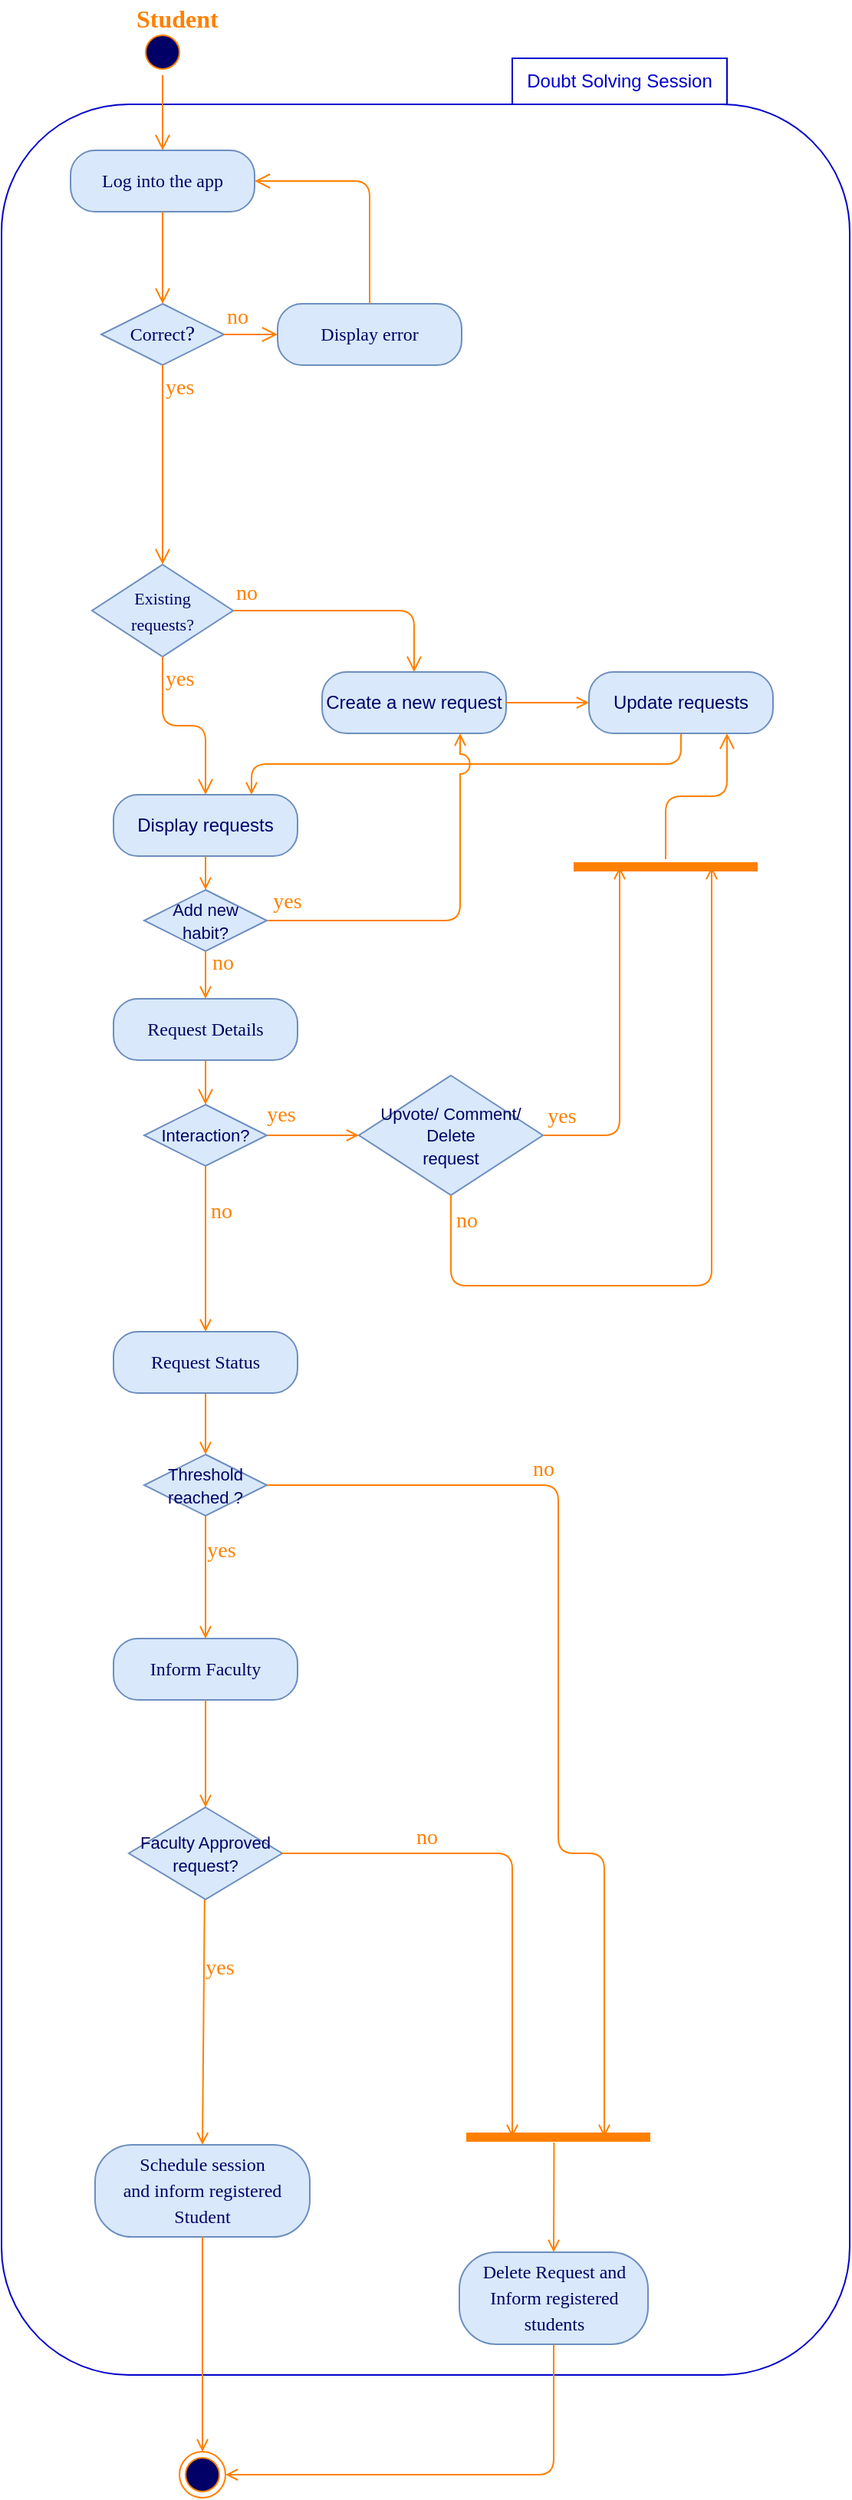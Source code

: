<mxfile version="15.7.0" type="device"><diagram id="c353e689-cc48-0f55-8438-535c399423fd" name="Page-1"><mxGraphModel dx="3177" dy="1234" grid="1" gridSize="10" guides="1" tooltips="1" connect="1" arrows="1" fold="1" page="1" pageScale="1" pageWidth="850" pageHeight="1100" math="0" shadow="0"><root><mxCell id="0"/><mxCell id="1" parent="0"/><mxCell id="l4pq83Pc_AAKc8T5aeOR-22" value="" style="rounded=1;whiteSpace=wrap;html=1;fillColor=#FFFFFF;fontColor=#0000CC;strokeColor=#0000CC;" vertex="1" parent="1"><mxGeometry x="47" y="100" width="553" height="1480" as="geometry"/></mxCell><mxCell id="733bdf411f744d5c-1" value="" style="ellipse;html=1;shape=startState;fillColor=#000066;strokeColor=#FF8000;fontFamily=Tahoma;fontSize=14;fontColor=#FF8000;" parent="1" vertex="1"><mxGeometry x="137" y="51" width="30" height="30" as="geometry"/></mxCell><mxCell id="733bdf411f744d5c-2" value="" style="edgeStyle=orthogonalEdgeStyle;html=1;verticalAlign=bottom;endArrow=open;endSize=8;strokeColor=#FF8000;fontFamily=Tahoma;fontSize=14;fontColor=#FF8000;entryX=0.5;entryY=0;" parent="1" source="733bdf411f744d5c-1" target="733bdf411f744d5c-3" edge="1"><mxGeometry relative="1" as="geometry"><mxPoint x="152" y="151" as="targetPoint"/><Array as="points"/></mxGeometry></mxCell><mxCell id="733bdf411f744d5c-3" value="&lt;font style=&quot;font-size: 12px&quot;&gt;Log into the app&lt;/font&gt;" style="rounded=1;whiteSpace=wrap;html=1;arcSize=40;fillColor=#dae8fc;strokeColor=#6c8ebf;fontFamily=Tahoma;fontSize=14;fontColor=#000066;" parent="1" vertex="1"><mxGeometry x="92" y="130" width="120" height="40" as="geometry"/></mxCell><mxCell id="733bdf411f744d5c-4" value="" style="edgeStyle=orthogonalEdgeStyle;html=1;verticalAlign=bottom;endArrow=open;endSize=8;strokeColor=#FF8000;fontFamily=Tahoma;fontSize=14;fontColor=#FF8000;entryX=0.5;entryY=0;" parent="1" source="733bdf411f744d5c-3" target="733bdf411f744d5c-5" edge="1"><mxGeometry relative="1" as="geometry"><mxPoint x="152" y="230" as="targetPoint"/><Array as="points"><mxPoint x="152" y="210"/><mxPoint x="152" y="210"/></Array></mxGeometry></mxCell><mxCell id="733bdf411f744d5c-5" value="&lt;font style=&quot;font-size: 12px&quot;&gt;Correct&lt;/font&gt;?" style="rhombus;whiteSpace=wrap;html=1;fillColor=#dae8fc;strokeColor=#6c8ebf;fontFamily=Tahoma;fontSize=14;fontColor=#000066;" parent="1" vertex="1"><mxGeometry x="112" y="230" width="80" height="40" as="geometry"/></mxCell><mxCell id="733bdf411f744d5c-6" value="no" style="edgeStyle=orthogonalEdgeStyle;html=1;align=left;verticalAlign=bottom;endArrow=open;endSize=8;strokeColor=#FF8000;fontFamily=Tahoma;fontSize=14;fontColor=#FF8000;entryX=0;entryY=0.5;" parent="1" source="733bdf411f744d5c-5" target="733bdf411f744d5c-9" edge="1"><mxGeometry x="-1" relative="1" as="geometry"><mxPoint x="282" y="250" as="targetPoint"/><Array as="points"/></mxGeometry></mxCell><mxCell id="733bdf411f744d5c-7" value="yes" style="edgeStyle=orthogonalEdgeStyle;html=1;align=left;verticalAlign=top;endArrow=open;endSize=8;strokeColor=#FF8000;fontFamily=Tahoma;fontSize=14;fontColor=#FF8000;entryX=0.5;entryY=0;" parent="1" source="733bdf411f744d5c-5" target="733bdf411f744d5c-11" edge="1"><mxGeometry x="-1" relative="1" as="geometry"><mxPoint x="152" y="330" as="targetPoint"/><Array as="points"/><mxPoint as="offset"/></mxGeometry></mxCell><mxCell id="733bdf411f744d5c-9" value="&lt;font style=&quot;font-size: 12px&quot;&gt;Display error&lt;/font&gt;" style="rounded=1;whiteSpace=wrap;html=1;arcSize=40;fillColor=#dae8fc;strokeColor=#6c8ebf;fontFamily=Tahoma;fontSize=14;fontColor=#000066;" parent="1" vertex="1"><mxGeometry x="227" y="230" width="120" height="40" as="geometry"/></mxCell><mxCell id="733bdf411f744d5c-10" value="" style="edgeStyle=orthogonalEdgeStyle;html=1;verticalAlign=bottom;endArrow=open;endSize=8;strokeColor=#FF8000;fontFamily=Tahoma;fontSize=14;fontColor=#FF8000;entryX=1;entryY=0.5;exitX=0.5;exitY=0;" parent="1" source="733bdf411f744d5c-9" target="733bdf411f744d5c-3" edge="1"><mxGeometry relative="1" as="geometry"><mxPoint x="342" y="330" as="targetPoint"/><Array as="points"><mxPoint x="287" y="150"/></Array></mxGeometry></mxCell><mxCell id="733bdf411f744d5c-11" value="&lt;font style=&quot;font-size: 11px&quot;&gt;Existing &lt;br&gt;requests?&lt;/font&gt;" style="rhombus;whiteSpace=wrap;html=1;fillColor=#dae8fc;strokeColor=#6c8ebf;fontFamily=Tahoma;fontSize=14;fontColor=#000066;" parent="1" vertex="1"><mxGeometry x="106" y="400" width="92" height="60" as="geometry"/></mxCell><mxCell id="733bdf411f744d5c-12" value="no" style="edgeStyle=orthogonalEdgeStyle;html=1;align=left;verticalAlign=bottom;endArrow=open;endSize=8;strokeColor=#FF8000;fontFamily=Tahoma;fontSize=14;fontColor=#FF8000;" parent="1" source="733bdf411f744d5c-11" target="733bdf411f744d5c-16" edge="1"><mxGeometry x="-1" relative="1" as="geometry"><mxPoint x="300" y="520" as="targetPoint"/></mxGeometry></mxCell><mxCell id="733bdf411f744d5c-13" value="yes" style="edgeStyle=orthogonalEdgeStyle;html=1;align=left;verticalAlign=top;endArrow=open;endSize=8;strokeColor=#FF8000;fontFamily=Tahoma;fontSize=14;fontColor=#FF8000;entryX=0.5;entryY=0;" parent="1" source="733bdf411f744d5c-11" target="733bdf411f744d5c-19" edge="1"><mxGeometry x="-1" relative="1" as="geometry"><mxPoint x="180" y="600" as="targetPoint"/><Array as="points"/></mxGeometry></mxCell><mxCell id="733bdf411f744d5c-14" value="&lt;font style=&quot;font-size: 16px&quot; color=&quot;#ff8000&quot;&gt;&lt;b&gt;Student&lt;/b&gt;&lt;/font&gt;" style="text;html=1;resizable=0;points=[];autosize=1;align=left;verticalAlign=top;spacingTop=-4;fontSize=14;fontFamily=Tahoma;fontColor=#000066;" parent="1" vertex="1"><mxGeometry x="133" y="32" width="80" height="20" as="geometry"/></mxCell><mxCell id="733bdf411f744d5c-16" value="Create a new request" style="rounded=1;whiteSpace=wrap;html=1;arcSize=40;fillColor=#dae8fc;strokeColor=#6c8ebf;fontColor=#000066;" parent="1" vertex="1"><mxGeometry x="256" y="470" width="120" height="40" as="geometry"/></mxCell><mxCell id="733bdf411f744d5c-19" value="Display requests" style="rounded=1;whiteSpace=wrap;html=1;arcSize=40;fillColor=#dae8fc;strokeColor=#6c8ebf;fontColor=#000066;" parent="1" vertex="1"><mxGeometry x="120" y="550" width="120" height="40" as="geometry"/></mxCell><mxCell id="733bdf411f744d5c-23" style="edgeStyle=none;rounded=0;html=1;exitX=0.5;exitY=1;startArrow=none;startFill=0;endArrow=open;endFill=0;jettySize=auto;orthogonalLoop=1;fontFamily=Tahoma;fontSize=14;fontColor=#000066;strokeColor=#FF8000;" parent="1" source="733bdf411f744d5c-19" target="733bdf411f744d5c-24" edge="1"><mxGeometry relative="1" as="geometry"><mxPoint x="180" y="620" as="targetPoint"/></mxGeometry></mxCell><mxCell id="733bdf411f744d5c-24" value="&lt;font style=&quot;font-size: 11px&quot;&gt;Add new &lt;br&gt;habit?&lt;/font&gt;" style="rhombus;whiteSpace=wrap;html=1;fillColor=#dae8fc;strokeColor=#6c8ebf;fontColor=#000066;" parent="1" vertex="1"><mxGeometry x="140" y="612" width="80" height="40" as="geometry"/></mxCell><mxCell id="733bdf411f744d5c-25" style="edgeStyle=none;rounded=1;html=1;exitX=0.5;exitY=1;entryX=0.75;entryY=0;startArrow=none;startFill=0;endArrow=open;endFill=0;jettySize=auto;orthogonalLoop=1;strokeColor=#FF8000;fontFamily=Tahoma;fontSize=14;fontColor=#000066;jumpStyle=arc;jumpSize=13;" parent="1" source="733bdf411f744d5c-31" target="733bdf411f744d5c-19" edge="1"><mxGeometry relative="1" as="geometry"><Array as="points"><mxPoint x="490" y="530"/><mxPoint x="210" y="530"/></Array></mxGeometry></mxCell><mxCell id="733bdf411f744d5c-26" style="edgeStyle=none;rounded=1;html=1;exitX=1;exitY=0.5;entryX=0.75;entryY=1;startArrow=none;startFill=0;endArrow=open;endFill=0;jettySize=auto;orthogonalLoop=1;strokeColor=#FF8000;fontFamily=Tahoma;fontSize=14;fontColor=#000066;jumpStyle=arc;jumpSize=13;" parent="1" source="733bdf411f744d5c-24" target="733bdf411f744d5c-16" edge="1"><mxGeometry relative="1" as="geometry"><Array as="points"><mxPoint x="346" y="632"/></Array></mxGeometry></mxCell><mxCell id="733bdf411f744d5c-27" value="&lt;font color=&quot;#ff8000&quot;&gt;yes&lt;/font&gt;" style="text;html=1;resizable=0;points=[];align=center;verticalAlign=middle;labelBackgroundColor=#ffffff;fontSize=14;fontFamily=Tahoma;fontColor=#000066;" parent="733bdf411f744d5c-26" vertex="1" connectable="0"><mxGeometry x="-0.839" y="-1" relative="1" as="geometry"><mxPoint x="-7" y="-13" as="offset"/></mxGeometry></mxCell><mxCell id="733bdf411f744d5c-28" style="edgeStyle=none;rounded=1;html=1;exitX=0.5;exitY=1;startArrow=none;startFill=0;endArrow=open;endFill=0;jettySize=auto;orthogonalLoop=1;strokeColor=#FF8000;fontFamily=Tahoma;fontSize=14;fontColor=#000066;entryX=0.5;entryY=0;" parent="1" source="733bdf411f744d5c-24" target="733bdf411f744d5c-50" edge="1"><mxGeometry relative="1" as="geometry"><mxPoint x="180" y="680" as="targetPoint"/></mxGeometry></mxCell><mxCell id="733bdf411f744d5c-32" value="&lt;font color=&quot;#ff8000&quot;&gt;no&lt;/font&gt;" style="text;html=1;resizable=0;points=[];align=center;verticalAlign=middle;labelBackgroundColor=#ffffff;fontSize=14;fontFamily=Tahoma;fontColor=#000066;" parent="733bdf411f744d5c-28" vertex="1" connectable="0"><mxGeometry x="0.077" y="-1" relative="1" as="geometry"><mxPoint x="12" y="-9" as="offset"/></mxGeometry></mxCell><mxCell id="733bdf411f744d5c-29" value="&lt;font style=&quot;font-size: 11px&quot;&gt;Interaction?&lt;/font&gt;" style="rhombus;whiteSpace=wrap;html=1;fillColor=#dae8fc;strokeColor=#6c8ebf;fontColor=#000066;" parent="1" vertex="1"><mxGeometry x="140" y="752" width="80" height="40" as="geometry"/></mxCell><mxCell id="733bdf411f744d5c-30" style="edgeStyle=none;rounded=1;html=1;exitX=1;exitY=0.5;startArrow=none;startFill=0;endArrow=open;endFill=0;jettySize=auto;orthogonalLoop=1;strokeColor=#FF8000;fontFamily=Tahoma;fontSize=14;fontColor=#000066;entryX=0;entryY=0.5;" parent="1" source="733bdf411f744d5c-16" target="733bdf411f744d5c-31" edge="1"><mxGeometry relative="1" as="geometry"><mxPoint x="420" y="490" as="targetPoint"/></mxGeometry></mxCell><mxCell id="733bdf411f744d5c-31" value="Update requests" style="rounded=1;whiteSpace=wrap;html=1;arcSize=40;fillColor=#dae8fc;strokeColor=#6c8ebf;fontColor=#000066;" parent="1" vertex="1"><mxGeometry x="430" y="470" width="120" height="40" as="geometry"/></mxCell><mxCell id="733bdf411f744d5c-38" value="&lt;span style=&quot;font-size: 11px&quot;&gt;Upvote/ Comment/ Delete&lt;br&gt;request&lt;/span&gt;" style="rhombus;whiteSpace=wrap;html=1;fillColor=#dae8fc;strokeColor=#6c8ebf;fontColor=#000066;" parent="1" vertex="1"><mxGeometry x="280" y="733" width="120" height="78" as="geometry"/></mxCell><mxCell id="733bdf411f744d5c-33" value="&lt;font color=&quot;#ff8000&quot;&gt;no&lt;/font&gt;" style="edgeStyle=none;rounded=1;jumpStyle=arc;jumpSize=13;html=1;exitX=0.5;exitY=1;startArrow=none;startFill=0;endArrow=open;endFill=0;jettySize=auto;orthogonalLoop=1;strokeColor=#FF8000;fontFamily=Tahoma;fontSize=14;fontColor=#000066;entryX=0.5;entryY=0;entryDx=0;entryDy=0;" parent="1" source="733bdf411f744d5c-29" target="l4pq83Pc_AAKc8T5aeOR-3" edge="1"><mxGeometry x="-0.442" y="10" relative="1" as="geometry"><mxPoint x="180" y="812" as="targetPoint"/><Array as="points"/><mxPoint as="offset"/></mxGeometry></mxCell><mxCell id="733bdf411f744d5c-34" value="" style="ellipse;html=1;shape=endState;fillColor=#000066;strokeColor=#FF8000;" parent="1" vertex="1"><mxGeometry x="163" y="1630" width="30" height="30" as="geometry"/></mxCell><mxCell id="733bdf411f744d5c-39" value="" style="edgeStyle=none;rounded=1;jumpStyle=arc;jumpSize=13;html=1;startArrow=none;startFill=0;endArrow=open;endFill=0;jettySize=auto;orthogonalLoop=1;strokeColor=#FF8000;fontFamily=Tahoma;fontSize=14;fontColor=#000066;" parent="1" source="733bdf411f744d5c-29" target="733bdf411f744d5c-38" edge="1"><mxGeometry relative="1" as="geometry"/></mxCell><mxCell id="733bdf411f744d5c-40" value="&lt;font color=&quot;#ff8000&quot;&gt;yes&lt;/font&gt;" style="text;html=1;resizable=0;points=[];align=center;verticalAlign=middle;labelBackgroundColor=#ffffff;fontSize=14;fontFamily=Tahoma;fontColor=#000066;" parent="733bdf411f744d5c-39" vertex="1" connectable="0"><mxGeometry x="-0.65" relative="1" as="geometry"><mxPoint x="-2" y="-13" as="offset"/></mxGeometry></mxCell><mxCell id="733bdf411f744d5c-43" value="" style="shape=line;html=1;strokeWidth=6;strokeColor=#FF8000;fontFamily=Tahoma;fontSize=14;fontColor=#000066;" parent="1" vertex="1"><mxGeometry x="420" y="592" width="120" height="10" as="geometry"/></mxCell><mxCell id="733bdf411f744d5c-44" value="" style="edgeStyle=orthogonalEdgeStyle;html=1;verticalAlign=bottom;endArrow=open;endSize=8;strokeColor=#FF8000;fontFamily=Tahoma;fontSize=14;fontColor=#000066;entryX=0.75;entryY=1;" parent="1" source="733bdf411f744d5c-43" target="733bdf411f744d5c-31" edge="1"><mxGeometry relative="1" as="geometry"><mxPoint x="520" y="672" as="targetPoint"/><Array as="points"/></mxGeometry></mxCell><mxCell id="733bdf411f744d5c-45" style="edgeStyle=none;rounded=1;jumpStyle=arc;jumpSize=13;html=1;exitX=1;exitY=0.5;entryX=0.25;entryY=0.5;entryPerimeter=0;startArrow=none;startFill=0;endArrow=open;endFill=0;jettySize=auto;orthogonalLoop=1;strokeColor=#FF8000;fontFamily=Tahoma;fontSize=14;fontColor=#000066;" parent="1" source="733bdf411f744d5c-38" target="733bdf411f744d5c-43" edge="1"><mxGeometry relative="1" as="geometry"><Array as="points"><mxPoint x="450" y="772"/></Array></mxGeometry></mxCell><mxCell id="733bdf411f744d5c-52" value="&lt;font color=&quot;#ff8000&quot;&gt;yes&lt;/font&gt;" style="text;html=1;resizable=0;points=[];align=center;verticalAlign=middle;labelBackgroundColor=#ffffff;fontSize=14;fontFamily=Tahoma;fontColor=#000066;" parent="733bdf411f744d5c-45" vertex="1" connectable="0"><mxGeometry x="-0.869" relative="1" as="geometry"><mxPoint x="-3" y="-12" as="offset"/></mxGeometry></mxCell><mxCell id="733bdf411f744d5c-46" value="&lt;font color=&quot;#ff8000&quot;&gt;no&lt;/font&gt;" style="edgeStyle=none;rounded=1;jumpStyle=arc;jumpSize=13;html=1;exitX=0.5;exitY=1;entryX=0.75;entryY=0.5;entryPerimeter=0;startArrow=none;startFill=0;endArrow=open;endFill=0;jettySize=auto;orthogonalLoop=1;strokeColor=#FF8000;fontFamily=Tahoma;fontSize=14;fontColor=#000066;" parent="1" source="733bdf411f744d5c-38" target="733bdf411f744d5c-43" edge="1"><mxGeometry x="-0.933" y="10" relative="1" as="geometry"><Array as="points"><mxPoint x="340" y="870"/><mxPoint x="510" y="870"/></Array><mxPoint as="offset"/></mxGeometry></mxCell><mxCell id="733bdf411f744d5c-50" value="&lt;font style=&quot;font-size: 12px&quot;&gt;Request Details&lt;/font&gt;" style="rounded=1;whiteSpace=wrap;html=1;arcSize=40;fillColor=#dae8fc;strokeColor=#6c8ebf;fontFamily=Tahoma;fontSize=14;fontColor=#000066;" parent="1" vertex="1"><mxGeometry x="120" y="683" width="120" height="40" as="geometry"/></mxCell><mxCell id="733bdf411f744d5c-51" value="" style="edgeStyle=orthogonalEdgeStyle;html=1;verticalAlign=bottom;endArrow=open;endSize=8;strokeColor=#FF8000;fontFamily=Tahoma;fontSize=14;fontColor=#000066;entryX=0.5;entryY=0;" parent="1" source="733bdf411f744d5c-50" target="733bdf411f744d5c-29" edge="1"><mxGeometry relative="1" as="geometry"><mxPoint x="140" y="740" as="targetPoint"/><Array as="points"/></mxGeometry></mxCell><mxCell id="l4pq83Pc_AAKc8T5aeOR-1" value="&lt;font style=&quot;font-size: 11px&quot;&gt;Threshold reached ?&lt;/font&gt;" style="rhombus;whiteSpace=wrap;html=1;fillColor=#dae8fc;strokeColor=#6c8ebf;fontColor=#000066;" vertex="1" parent="1"><mxGeometry x="140" y="980" width="80" height="40" as="geometry"/></mxCell><mxCell id="l4pq83Pc_AAKc8T5aeOR-2" value="" style="edgeStyle=none;rounded=1;jumpStyle=arc;jumpSize=13;html=1;startArrow=none;startFill=0;endArrow=open;endFill=0;jettySize=auto;orthogonalLoop=1;strokeColor=#FF8000;fontFamily=Tahoma;fontSize=14;fontColor=#000066;entryX=0.5;entryY=0;entryDx=0;entryDy=0;exitX=0.5;exitY=1;exitDx=0;exitDy=0;" edge="1" parent="1" source="l4pq83Pc_AAKc8T5aeOR-3" target="l4pq83Pc_AAKc8T5aeOR-1"><mxGeometry x="-0.442" y="10" relative="1" as="geometry"><mxPoint x="187.075" y="1260.0" as="targetPoint"/><Array as="points"/><mxPoint as="offset"/><mxPoint x="250" y="910" as="sourcePoint"/></mxGeometry></mxCell><mxCell id="l4pq83Pc_AAKc8T5aeOR-3" value="&lt;font style=&quot;font-size: 12px&quot;&gt;Request Status&lt;/font&gt;" style="rounded=1;whiteSpace=wrap;html=1;arcSize=40;fillColor=#dae8fc;strokeColor=#6c8ebf;fontFamily=Tahoma;fontSize=14;fontColor=#000066;" vertex="1" parent="1"><mxGeometry x="120" y="900" width="120" height="40" as="geometry"/></mxCell><mxCell id="l4pq83Pc_AAKc8T5aeOR-4" value="&lt;font style=&quot;font-size: 12px&quot;&gt;Delete Request and Inform registered students&lt;/font&gt;" style="rounded=1;whiteSpace=wrap;html=1;arcSize=40;fillColor=#dae8fc;strokeColor=#6c8ebf;fontFamily=Tahoma;fontSize=14;fontColor=#000066;" vertex="1" parent="1"><mxGeometry x="345.5" y="1500" width="123" height="60" as="geometry"/></mxCell><mxCell id="l4pq83Pc_AAKc8T5aeOR-5" value="&lt;font color=&quot;#ff8000&quot;&gt;no&lt;/font&gt;" style="edgeStyle=none;rounded=1;jumpStyle=arc;jumpSize=13;html=1;startArrow=none;startFill=0;endArrow=open;endFill=0;jettySize=auto;orthogonalLoop=1;strokeColor=#FF8000;fontFamily=Tahoma;fontSize=14;fontColor=#000066;exitX=1;exitY=0.5;exitDx=0;exitDy=0;entryX=0.75;entryY=0.5;entryDx=0;entryDy=0;entryPerimeter=0;" edge="1" parent="1" source="l4pq83Pc_AAKc8T5aeOR-1" target="l4pq83Pc_AAKc8T5aeOR-16"><mxGeometry x="-0.442" y="10" relative="1" as="geometry"><mxPoint x="190" y="990" as="targetPoint"/><Array as="points"><mxPoint x="410" y="1000"/><mxPoint x="410" y="1240"/><mxPoint x="440" y="1240"/></Array><mxPoint as="offset"/><mxPoint x="190" y="950" as="sourcePoint"/></mxGeometry></mxCell><mxCell id="l4pq83Pc_AAKc8T5aeOR-6" value="" style="edgeStyle=none;rounded=1;jumpStyle=arc;jumpSize=13;html=1;startArrow=none;startFill=0;endArrow=open;endFill=0;jettySize=auto;orthogonalLoop=1;strokeColor=#FF8000;fontFamily=Tahoma;fontSize=14;fontColor=#000066;entryX=1;entryY=0.5;entryDx=0;entryDy=0;exitX=0.5;exitY=1;exitDx=0;exitDy=0;" edge="1" parent="1" source="l4pq83Pc_AAKc8T5aeOR-4" target="733bdf411f744d5c-34"><mxGeometry x="-0.442" y="10" relative="1" as="geometry"><mxPoint x="421" y="1510" as="targetPoint"/><Array as="points"><mxPoint x="407" y="1645"/></Array><mxPoint as="offset"/><mxPoint x="407.0" y="1630" as="sourcePoint"/></mxGeometry></mxCell><mxCell id="l4pq83Pc_AAKc8T5aeOR-8" value="&lt;span style=&quot;font-size: 12px&quot;&gt;Inform Faculty&lt;/span&gt;" style="rounded=1;whiteSpace=wrap;html=1;arcSize=40;fillColor=#dae8fc;strokeColor=#6c8ebf;fontFamily=Tahoma;fontSize=14;fontColor=#000066;" vertex="1" parent="1"><mxGeometry x="120" y="1100" width="120" height="40" as="geometry"/></mxCell><mxCell id="l4pq83Pc_AAKc8T5aeOR-9" value="&lt;font color=&quot;#ff8000&quot;&gt;yes&lt;/font&gt;" style="edgeStyle=none;rounded=1;jumpStyle=arc;jumpSize=13;html=1;startArrow=none;startFill=0;endArrow=open;endFill=0;jettySize=auto;orthogonalLoop=1;strokeColor=#FF8000;fontFamily=Tahoma;fontSize=14;fontColor=#000066;entryX=0.5;entryY=0;entryDx=0;entryDy=0;exitX=0.5;exitY=1;exitDx=0;exitDy=0;" edge="1" parent="1" source="l4pq83Pc_AAKc8T5aeOR-1" target="l4pq83Pc_AAKc8T5aeOR-8"><mxGeometry x="-0.442" y="10" relative="1" as="geometry"><mxPoint x="420" y="1080" as="targetPoint"/><Array as="points"/><mxPoint as="offset"/><mxPoint x="230" y="1010" as="sourcePoint"/></mxGeometry></mxCell><mxCell id="l4pq83Pc_AAKc8T5aeOR-10" value="&lt;font style=&quot;font-size: 11px&quot;&gt;Faculty Approved request?&lt;/font&gt;" style="rhombus;whiteSpace=wrap;html=1;fillColor=#dae8fc;strokeColor=#6c8ebf;fontColor=#000066;" vertex="1" parent="1"><mxGeometry x="130" y="1210" width="100" height="60" as="geometry"/></mxCell><mxCell id="l4pq83Pc_AAKc8T5aeOR-11" value="&lt;font color=&quot;#ff8000&quot;&gt;yes&lt;/font&gt;" style="edgeStyle=none;rounded=1;jumpStyle=arc;jumpSize=13;html=1;startArrow=none;startFill=0;endArrow=open;endFill=0;jettySize=auto;orthogonalLoop=1;strokeColor=#FF8000;fontFamily=Tahoma;fontSize=14;fontColor=#000066;entryX=0.5;entryY=0;entryDx=0;entryDy=0;exitX=0.5;exitY=1;exitDx=0;exitDy=0;" edge="1" parent="1" target="l4pq83Pc_AAKc8T5aeOR-19"><mxGeometry x="-0.442" y="10" relative="1" as="geometry"><mxPoint x="179.41" y="1350" as="targetPoint"/><Array as="points"/><mxPoint as="offset"/><mxPoint x="179.41" y="1270" as="sourcePoint"/></mxGeometry></mxCell><mxCell id="l4pq83Pc_AAKc8T5aeOR-15" value="" style="edgeStyle=none;rounded=1;jumpStyle=arc;jumpSize=13;html=1;startArrow=none;startFill=0;endArrow=open;endFill=0;jettySize=auto;orthogonalLoop=1;strokeColor=#FF8000;fontFamily=Tahoma;fontSize=14;fontColor=#000066;entryX=0.5;entryY=0;entryDx=0;entryDy=0;exitX=0.5;exitY=1;exitDx=0;exitDy=0;" edge="1" parent="1" source="l4pq83Pc_AAKc8T5aeOR-8" target="l4pq83Pc_AAKc8T5aeOR-10"><mxGeometry x="-0.442" y="10" relative="1" as="geometry"><mxPoint x="190" y="1110" as="targetPoint"/><Array as="points"/><mxPoint as="offset"/><mxPoint x="190" y="1030" as="sourcePoint"/></mxGeometry></mxCell><mxCell id="l4pq83Pc_AAKc8T5aeOR-16" value="" style="shape=line;html=1;strokeWidth=6;strokeColor=#FF8000;fontFamily=Tahoma;fontSize=14;fontColor=#000066;" vertex="1" parent="1"><mxGeometry x="350" y="1420" width="120" height="10" as="geometry"/></mxCell><mxCell id="l4pq83Pc_AAKc8T5aeOR-17" value="&lt;font color=&quot;#ff8000&quot;&gt;no&lt;/font&gt;" style="edgeStyle=none;rounded=1;jumpStyle=arc;jumpSize=13;html=1;startArrow=none;startFill=0;endArrow=open;endFill=0;jettySize=auto;orthogonalLoop=1;strokeColor=#FF8000;fontFamily=Tahoma;fontSize=14;fontColor=#000066;entryX=0.25;entryY=0.5;entryDx=0;entryDy=0;exitX=1;exitY=0.5;exitDx=0;exitDy=0;entryPerimeter=0;" edge="1" parent="1" source="l4pq83Pc_AAKc8T5aeOR-10" target="l4pq83Pc_AAKc8T5aeOR-16"><mxGeometry x="-0.442" y="10" relative="1" as="geometry"><mxPoint x="189.41" y="1360" as="targetPoint"/><Array as="points"><mxPoint x="270" y="1240"/><mxPoint x="380" y="1240"/></Array><mxPoint as="offset"/><mxPoint x="189.41" y="1280" as="sourcePoint"/></mxGeometry></mxCell><mxCell id="l4pq83Pc_AAKc8T5aeOR-18" value="" style="edgeStyle=none;rounded=1;jumpStyle=arc;jumpSize=13;html=1;startArrow=none;startFill=0;endArrow=open;endFill=0;jettySize=auto;orthogonalLoop=1;strokeColor=#FF8000;fontFamily=Tahoma;fontSize=14;fontColor=#000066;entryX=0.5;entryY=0;entryDx=0;entryDy=0;exitX=0.477;exitY=0.853;exitDx=0;exitDy=0;exitPerimeter=0;" edge="1" parent="1" source="l4pq83Pc_AAKc8T5aeOR-16" target="l4pq83Pc_AAKc8T5aeOR-4"><mxGeometry x="-0.442" y="10" relative="1" as="geometry"><mxPoint x="189.41" y="1360" as="targetPoint"/><Array as="points"/><mxPoint as="offset"/><mxPoint x="189.41" y="1280" as="sourcePoint"/></mxGeometry></mxCell><mxCell id="l4pq83Pc_AAKc8T5aeOR-19" value="&lt;font style=&quot;font-size: 12px&quot;&gt;Schedule session &lt;br&gt;and inform registered Student&lt;/font&gt;" style="rounded=1;whiteSpace=wrap;html=1;arcSize=40;fillColor=#dae8fc;strokeColor=#6c8ebf;fontFamily=Tahoma;fontSize=14;fontColor=#000066;" vertex="1" parent="1"><mxGeometry x="108" y="1430" width="140" height="60" as="geometry"/></mxCell><mxCell id="l4pq83Pc_AAKc8T5aeOR-20" value="" style="edgeStyle=none;rounded=1;jumpStyle=arc;jumpSize=13;html=1;startArrow=none;startFill=0;endArrow=open;endFill=0;jettySize=auto;orthogonalLoop=1;strokeColor=#FF8000;fontFamily=Tahoma;fontSize=14;fontColor=#000066;entryX=0.5;entryY=0;entryDx=0;entryDy=0;exitX=0.5;exitY=1;exitDx=0;exitDy=0;" edge="1" parent="1" source="l4pq83Pc_AAKc8T5aeOR-19" target="733bdf411f744d5c-34"><mxGeometry x="-0.442" y="10" relative="1" as="geometry"><mxPoint x="203" y="1685" as="targetPoint"/><Array as="points"/><mxPoint as="offset"/><mxPoint x="417" y="1640" as="sourcePoint"/></mxGeometry></mxCell><mxCell id="l4pq83Pc_AAKc8T5aeOR-24" value="" style="rounded=0;whiteSpace=wrap;html=1;" vertex="1" parent="1"><mxGeometry x="380" y="80" width="140" height="20" as="geometry"/></mxCell><mxCell id="l4pq83Pc_AAKc8T5aeOR-25" value="Doubt Solving Session" style="text;html=1;strokeColor=none;fillColor=none;align=center;verticalAlign=middle;whiteSpace=wrap;rounded=0;fillColor=#FFFFFF;fontColor=#0000CC;strokeColor=#0000CC;" vertex="1" parent="1"><mxGeometry x="380" y="70" width="140" height="30" as="geometry"/></mxCell></root></mxGraphModel></diagram></mxfile>